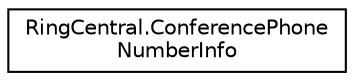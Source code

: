 digraph "Graphical Class Hierarchy"
{
 // LATEX_PDF_SIZE
  edge [fontname="Helvetica",fontsize="10",labelfontname="Helvetica",labelfontsize="10"];
  node [fontname="Helvetica",fontsize="10",shape=record];
  rankdir="LR";
  Node0 [label="RingCentral.ConferencePhone\lNumberInfo",height=0.2,width=0.4,color="black", fillcolor="white", style="filled",URL="$classRingCentral_1_1ConferencePhoneNumberInfo.html",tooltip=" "];
}
